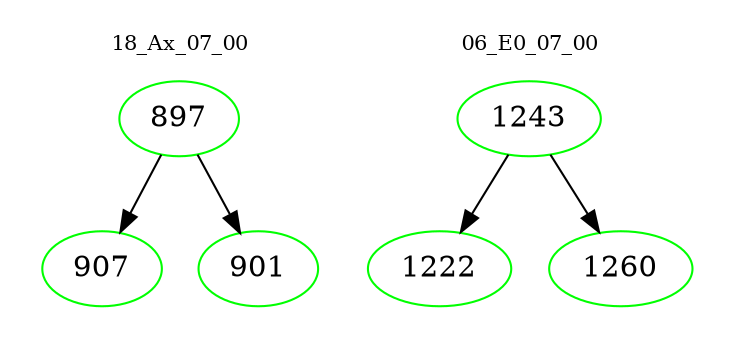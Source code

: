 digraph{
subgraph cluster_0 {
color = white
label = "18_Ax_07_00";
fontsize=10;
T0_897 [label="897", color="green"]
T0_897 -> T0_907 [color="black"]
T0_907 [label="907", color="green"]
T0_897 -> T0_901 [color="black"]
T0_901 [label="901", color="green"]
}
subgraph cluster_1 {
color = white
label = "06_E0_07_00";
fontsize=10;
T1_1243 [label="1243", color="green"]
T1_1243 -> T1_1222 [color="black"]
T1_1222 [label="1222", color="green"]
T1_1243 -> T1_1260 [color="black"]
T1_1260 [label="1260", color="green"]
}
}
